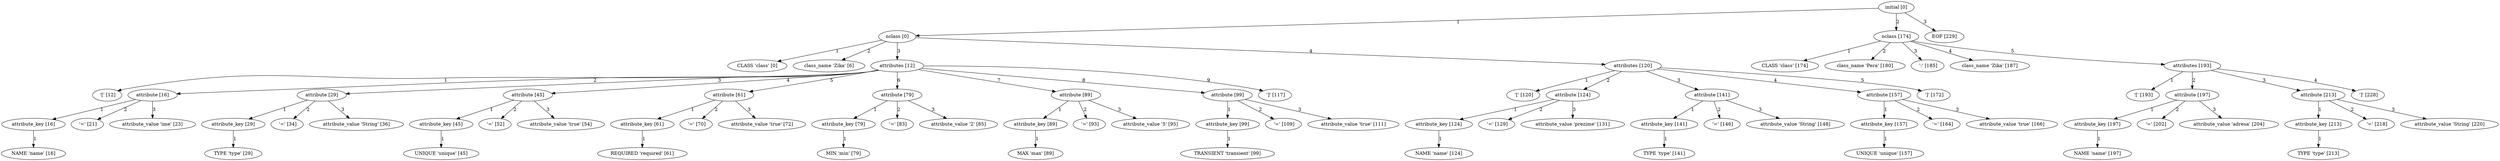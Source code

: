 digraph arpeggio_graph {
34558480 [label="initial [0]"];
34558480->34558144 [label="1"]

34558144 [label="nclass [0]"];
34558144->34339984 [label="1"]

34339984 [label="CLASS 'class' [0]"];
34558144->34502416 [label="2"]

34502416 [label="class_name 'Zika' [6]"];
34558144->34352896 [label="3"]

34352896 [label="attributes [12]"];
34352896->34502544 [label="1"]

34502544 [label=" '[' [12]"];
34352896->34352128 [label="2"]

34352128 [label="attribute [16]"];
34352128->34350544 [label="1"]

34350544 [label="attribute_key [16]"];
34350544->34502704 [label="1"]

34502704 [label="NAME 'name' [16]"];
34352128->34501232 [label="2"]

34501232 [label=" '=' [21]"];
34352128->34503184 [label="3"]

34503184 [label="attribute_value 'ime' [23]"];
34352896->34352416 [label="3"]

34352416 [label="attribute [29]"];
34352416->34352368 [label="1"]

34352368 [label="attribute_key [29]"];
34352368->34502960 [label="1"]

34502960 [label="TYPE 'type' [29]"];
34352416->34503152 [label="2"]

34503152 [label=" '=' [34]"];
34352416->34503088 [label="3"]

34503088 [label="attribute_value 'String' [36]"];
34352896->34352464 [label="4"]

34352464 [label="attribute [45]"];
34352464->34352320 [label="1"]

34352320 [label="attribute_key [45]"];
34352320->34503440 [label="1"]

34503440 [label="UNIQUE 'unique' [45]"];
34352464->34503280 [label="2"]

34503280 [label=" '=' [52]"];
34352464->34503312 [label="3"]

34503312 [label="attribute_value 'true' [54]"];
34352896->34352608 [label="5"]

34352608 [label="attribute [61]"];
34352608->34352560 [label="1"]

34352560 [label="attribute_key [61]"];
34352560->34503504 [label="1"]

34503504 [label="REQUIRED 'required' [61]"];
34352608->34503408 [label="2"]

34503408 [label=" '=' [70]"];
34352608->34503568 [label="3"]

34503568 [label="attribute_value 'true' [72]"];
34352896->34352512 [label="6"]

34352512 [label="attribute [79]"];
34352512->34352656 [label="1"]

34352656 [label="attribute_key [79]"];
34352656->34503600 [label="1"]

34503600 [label="MIN 'min' [79]"];
34352512->34503536 [label="2"]

34503536 [label=" '=' [83]"];
34352512->34503216 [label="3"]

34503216 [label="attribute_value '2' [85]"];
34352896->34352752 [label="7"]

34352752 [label="attribute [89]"];
34352752->34352704 [label="1"]

34352704 [label="attribute_key [89]"];
34352704->34503664 [label="1"]

34503664 [label="MAX 'max' [89]"];
34352752->34503696 [label="2"]

34503696 [label=" '=' [93]"];
34352752->34503760 [label="3"]

34503760 [label="attribute_value '5' [95]"];
34352896->34352848 [label="8"]

34352848 [label="attribute [99]"];
34352848->34352800 [label="1"]

34352800 [label="attribute_key [99]"];
34352800->34503632 [label="1"]

34503632 [label="TRANSIENT 'transient' [99]"];
34352848->34503248 [label="2"]

34503248 [label=" '=' [109]"];
34352848->34503856 [label="3"]

34503856 [label="attribute_value 'true' [111]"];
34352896->34502992 [label="9"]

34502992 [label=" ']' [117]"];
34558144->34558096 [label="4"]

34558096 [label="attributes [120]"];
34558096->34503920 [label="1"]

34503920 [label=" '[' [120]"];
34558096->34352992 [label="2"]

34352992 [label="attribute [124]"];
34352992->34352944 [label="1"]

34352944 [label="attribute_key [124]"];
34352944->34503376 [label="1"]

34503376 [label="NAME 'name' [124]"];
34352992->34504016 [label="2"]

34504016 [label=" '=' [129]"];
34352992->34503888 [label="3"]

34503888 [label="attribute_value 'prezime' [131]"];
34558096->34353088 [label="3"]

34353088 [label="attribute [141]"];
34353088->34353040 [label="1"]

34353040 [label="attribute_key [141]"];
34353040->34503728 [label="1"]

34503728 [label="TYPE 'type' [141]"];
34353088->34504048 [label="2"]

34504048 [label=" '=' [146]"];
34353088->34504080 [label="3"]

34504080 [label="attribute_value 'String' [148]"];
34558096->34558048 [label="4"]

34558048 [label="attribute [157]"];
34558048->34558000 [label="1"]

34558000 [label="attribute_key [157]"];
34558000->34504336 [label="1"]

34504336 [label="UNIQUE 'unique' [157]"];
34558048->34504176 [label="2"]

34504176 [label=" '=' [164]"];
34558048->34504208 [label="3"]

34504208 [label="attribute_value 'true' [166]"];
34558096->34503984 [label="5"]

34503984 [label=" ']' [172]"];
34558480->34558432 [label="2"]

34558432 [label="nclass [174]"];
34558432->34504272 [label="1"]

34504272 [label="CLASS 'class' [174]"];
34558432->34503952 [label="2"]

34503952 [label="class_name 'Pera' [180]"];
34558432->34504368 [label="3"]

34504368 [label=" ':' [185]"];
34558432->34504400 [label="4"]

34504400 [label="class_name 'Zika' [187]"];
34558432->34558384 [label="5"]

34558384 [label="attributes [193]"];
34558384->34504496 [label="1"]

34504496 [label=" '[' [193]"];
34558384->34558240 [label="2"]

34558240 [label="attribute [197]"];
34558240->34558192 [label="1"]

34558192 [label="attribute_key [197]"];
34558192->34504528 [label="1"]

34504528 [label="NAME 'name' [197]"];
34558240->34504464 [label="2"]

34504464 [label=" '=' [202]"];
34558240->34504560 [label="3"]

34504560 [label="attribute_value 'adresa' [204]"];
34558384->34558336 [label="3"]

34558336 [label="attribute [213]"];
34558336->34558288 [label="1"]

34558288 [label="attribute_key [213]"];
34558288->34504656 [label="1"]

34504656 [label="TYPE 'type' [213]"];
34558336->34504592 [label="2"]

34504592 [label=" '=' [218]"];
34558336->34566320 [label="3"]

34566320 [label="attribute_value 'String' [220]"];
34558384->34504688 [label="4"]

34504688 [label=" ']' [228]"];
34558480->34337488 [label="3"]

34337488 [label="EOF [229]"];
}